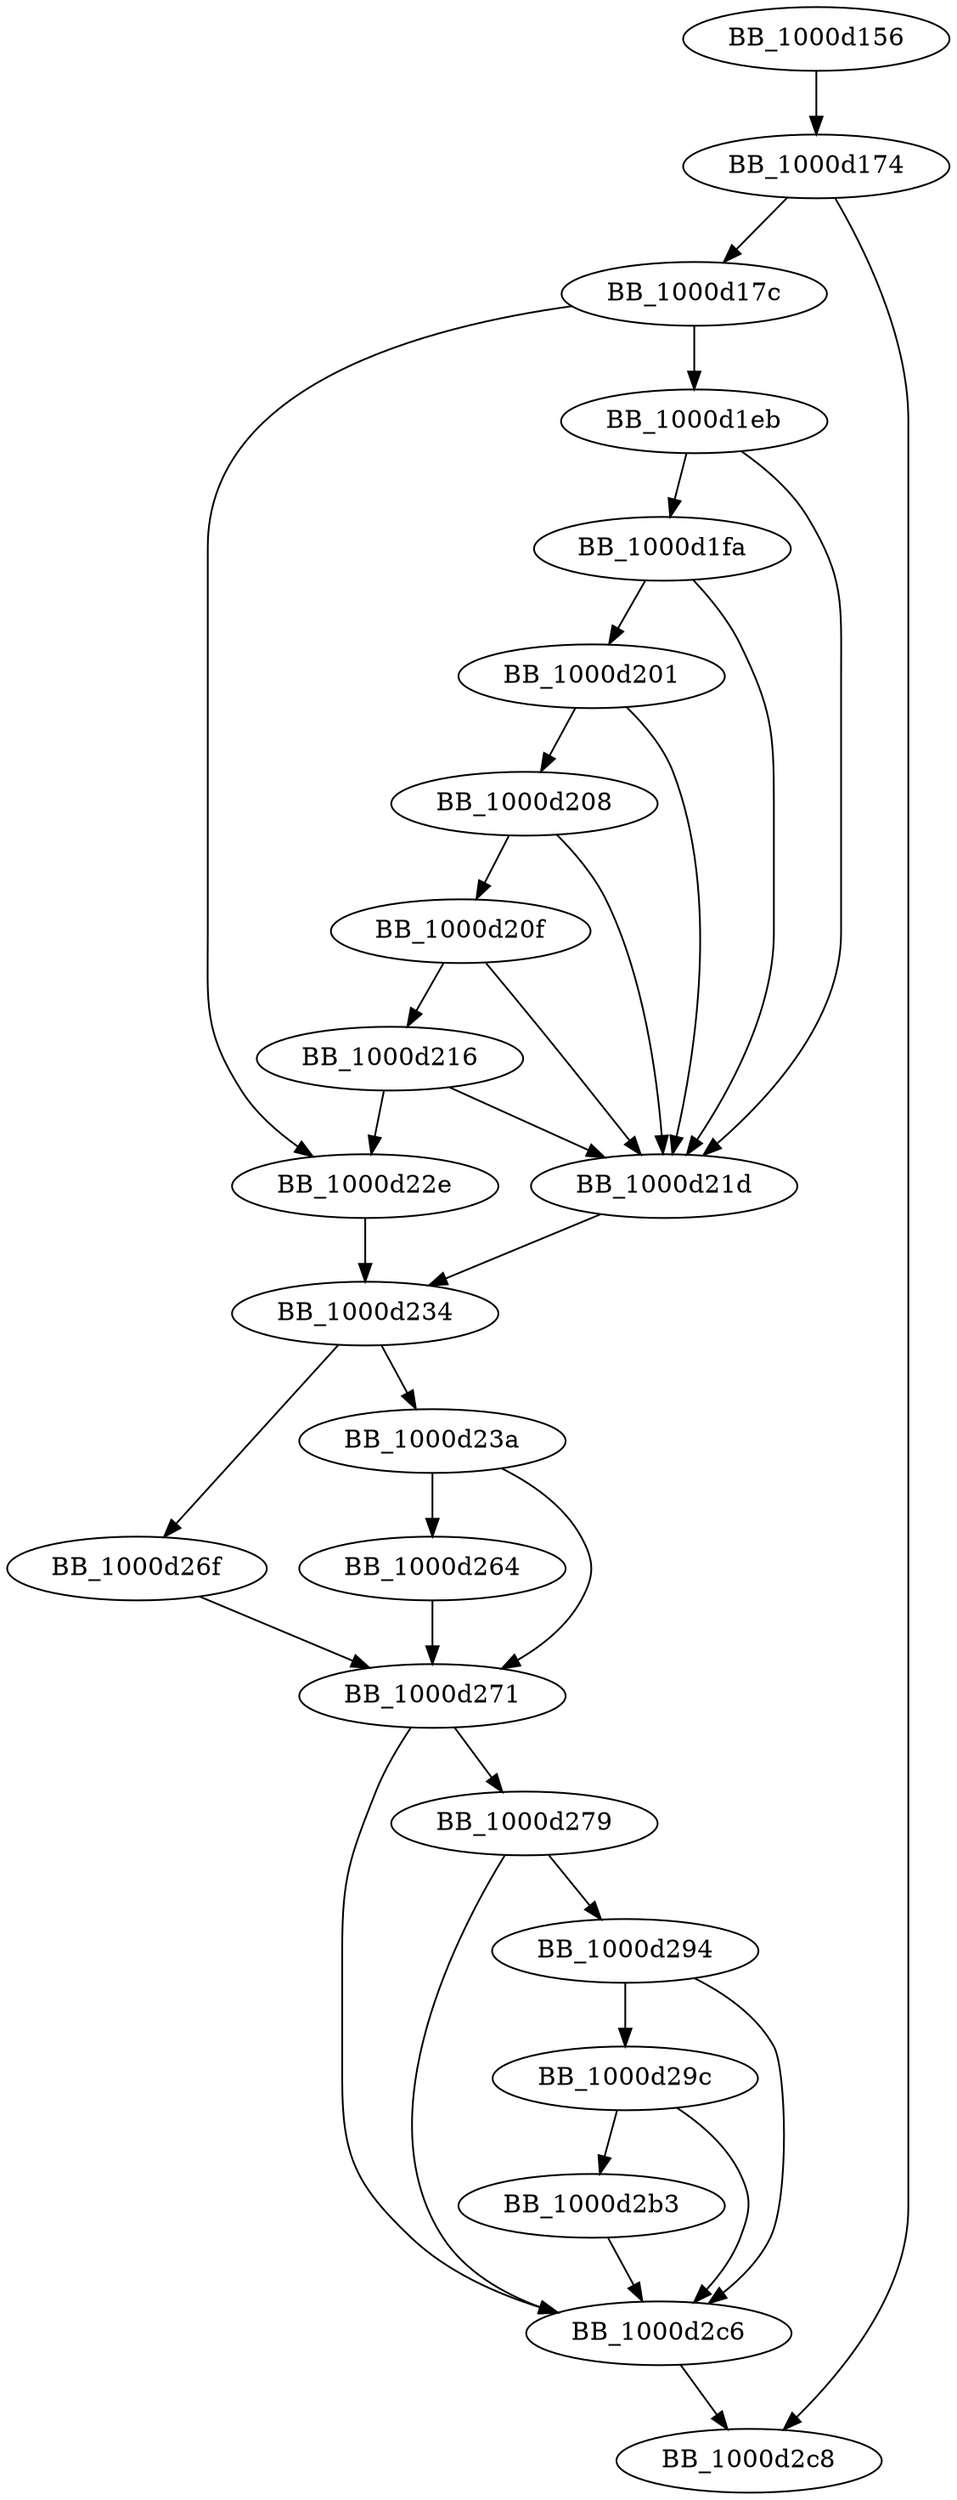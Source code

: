 DiGraph ___isa_available_init{
BB_1000d156->BB_1000d174
BB_1000d174->BB_1000d17c
BB_1000d174->BB_1000d2c8
BB_1000d17c->BB_1000d1eb
BB_1000d17c->BB_1000d22e
BB_1000d1eb->BB_1000d1fa
BB_1000d1eb->BB_1000d21d
BB_1000d1fa->BB_1000d201
BB_1000d1fa->BB_1000d21d
BB_1000d201->BB_1000d208
BB_1000d201->BB_1000d21d
BB_1000d208->BB_1000d20f
BB_1000d208->BB_1000d21d
BB_1000d20f->BB_1000d216
BB_1000d20f->BB_1000d21d
BB_1000d216->BB_1000d21d
BB_1000d216->BB_1000d22e
BB_1000d21d->BB_1000d234
BB_1000d22e->BB_1000d234
BB_1000d234->BB_1000d23a
BB_1000d234->BB_1000d26f
BB_1000d23a->BB_1000d264
BB_1000d23a->BB_1000d271
BB_1000d264->BB_1000d271
BB_1000d26f->BB_1000d271
BB_1000d271->BB_1000d279
BB_1000d271->BB_1000d2c6
BB_1000d279->BB_1000d294
BB_1000d279->BB_1000d2c6
BB_1000d294->BB_1000d29c
BB_1000d294->BB_1000d2c6
BB_1000d29c->BB_1000d2b3
BB_1000d29c->BB_1000d2c6
BB_1000d2b3->BB_1000d2c6
BB_1000d2c6->BB_1000d2c8
}
